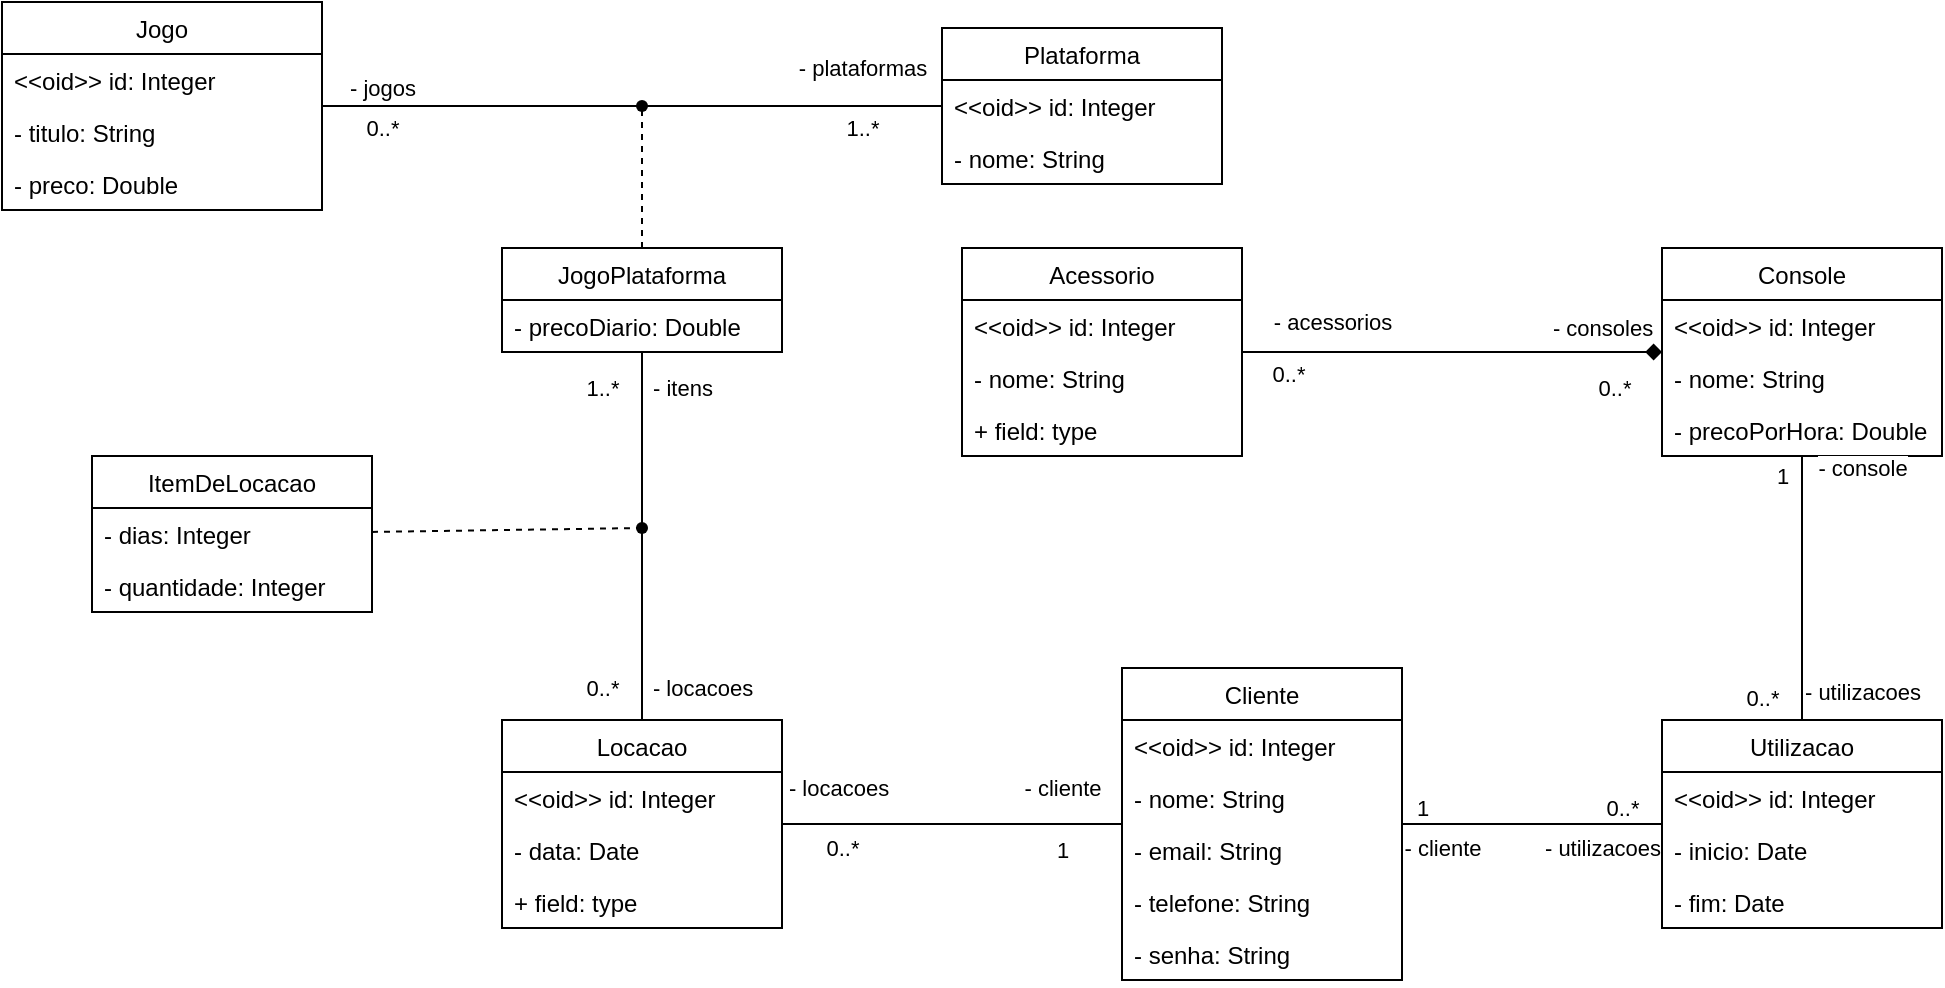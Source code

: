 <mxfile>
    <diagram id="tHJCOmrjwS0XsJFz7_64" name="Page-1">
        <mxGraphModel dx="1189" dy="667" grid="1" gridSize="10" guides="1" tooltips="1" connect="1" arrows="1" fold="1" page="1" pageScale="1" pageWidth="1100" pageHeight="850" math="0" shadow="0">
            <root>
                <mxCell id="0"/>
                <mxCell id="1" parent="0"/>
                <mxCell id="5" value="Jogo" style="swimlane;fontStyle=0;childLayout=stackLayout;horizontal=1;startSize=26;fillColor=none;horizontalStack=0;resizeParent=1;resizeParentMax=0;resizeLast=0;collapsible=1;marginBottom=0;" parent="1" vertex="1">
                    <mxGeometry x="65" y="180" width="160" height="104" as="geometry"/>
                </mxCell>
                <mxCell id="6" value="&lt;&lt;oid&gt;&gt; id: Integer" style="text;strokeColor=none;fillColor=none;align=left;verticalAlign=top;spacingLeft=4;spacingRight=4;overflow=hidden;rotatable=0;points=[[0,0.5],[1,0.5]];portConstraint=eastwest;" parent="5" vertex="1">
                    <mxGeometry y="26" width="160" height="26" as="geometry"/>
                </mxCell>
                <mxCell id="7" value="- titulo: String" style="text;strokeColor=none;fillColor=none;align=left;verticalAlign=top;spacingLeft=4;spacingRight=4;overflow=hidden;rotatable=0;points=[[0,0.5],[1,0.5]];portConstraint=eastwest;" parent="5" vertex="1">
                    <mxGeometry y="52" width="160" height="26" as="geometry"/>
                </mxCell>
                <mxCell id="13" value="- preco: Double" style="text;strokeColor=none;fillColor=none;align=left;verticalAlign=top;spacingLeft=4;spacingRight=4;overflow=hidden;rotatable=0;points=[[0,0.5],[1,0.5]];portConstraint=eastwest;" parent="5" vertex="1">
                    <mxGeometry y="78" width="160" height="26" as="geometry"/>
                </mxCell>
                <mxCell id="9" value="Plataforma" style="swimlane;fontStyle=0;childLayout=stackLayout;horizontal=1;startSize=26;fillColor=none;horizontalStack=0;resizeParent=1;resizeParentMax=0;resizeLast=0;collapsible=1;marginBottom=0;" parent="1" vertex="1">
                    <mxGeometry x="535" y="193" width="140" height="78" as="geometry"/>
                </mxCell>
                <mxCell id="10" value="&lt;&lt;oid&gt;&gt; id: Integer" style="text;strokeColor=none;fillColor=none;align=left;verticalAlign=top;spacingLeft=4;spacingRight=4;overflow=hidden;rotatable=0;points=[[0,0.5],[1,0.5]];portConstraint=eastwest;" parent="9" vertex="1">
                    <mxGeometry y="26" width="140" height="26" as="geometry"/>
                </mxCell>
                <mxCell id="11" value="- nome: String" style="text;strokeColor=none;fillColor=none;align=left;verticalAlign=top;spacingLeft=4;spacingRight=4;overflow=hidden;rotatable=0;points=[[0,0.5],[1,0.5]];portConstraint=eastwest;" parent="9" vertex="1">
                    <mxGeometry y="52" width="140" height="26" as="geometry"/>
                </mxCell>
                <mxCell id="26" style="edgeStyle=elbowEdgeStyle;sketch=0;html=1;endArrow=none;endFill=0;dashed=1;" parent="1" source="15" target="21" edge="1">
                    <mxGeometry relative="1" as="geometry"/>
                </mxCell>
                <mxCell id="44" style="edgeStyle=none;sketch=0;html=1;endArrow=none;endFill=0;" parent="1" source="15" target="43" edge="1">
                    <mxGeometry relative="1" as="geometry"/>
                </mxCell>
                <mxCell id="51" value="1..*" style="edgeLabel;html=1;align=center;verticalAlign=middle;resizable=0;points=[];" parent="44" vertex="1" connectable="0">
                    <mxGeometry x="-0.5" y="1" relative="1" as="geometry">
                        <mxPoint x="-21" y="-4" as="offset"/>
                    </mxGeometry>
                </mxCell>
                <mxCell id="52" value="- itens" style="edgeLabel;html=1;align=center;verticalAlign=middle;resizable=0;points=[];" parent="44" vertex="1" connectable="0">
                    <mxGeometry x="-0.659" y="3" relative="1" as="geometry">
                        <mxPoint x="17" y="3" as="offset"/>
                    </mxGeometry>
                </mxCell>
                <mxCell id="15" value="JogoPlataforma" style="swimlane;fontStyle=0;childLayout=stackLayout;horizontal=1;startSize=26;fillColor=none;horizontalStack=0;resizeParent=1;resizeParentMax=0;resizeLast=0;collapsible=1;marginBottom=0;" parent="1" vertex="1">
                    <mxGeometry x="315" y="303" width="140" height="52" as="geometry"/>
                </mxCell>
                <mxCell id="17" value="- precoDiario: Double" style="text;strokeColor=none;fillColor=none;align=left;verticalAlign=top;spacingLeft=4;spacingRight=4;overflow=hidden;rotatable=0;points=[[0,0.5],[1,0.5]];portConstraint=eastwest;" parent="15" vertex="1">
                    <mxGeometry y="26" width="140" height="26" as="geometry"/>
                </mxCell>
                <mxCell id="24" style="edgeStyle=elbowEdgeStyle;sketch=0;html=1;endArrow=none;endFill=0;" parent="1" source="21" target="9" edge="1">
                    <mxGeometry relative="1" as="geometry"/>
                </mxCell>
                <mxCell id="27" value="- plataformas" style="edgeLabel;html=1;align=center;verticalAlign=middle;resizable=0;points=[];" parent="24" vertex="1" connectable="0">
                    <mxGeometry x="0.763" relative="1" as="geometry">
                        <mxPoint x="-22" y="-19" as="offset"/>
                    </mxGeometry>
                </mxCell>
                <mxCell id="28" value="1..*" style="edgeLabel;html=1;align=center;verticalAlign=middle;resizable=0;points=[];" parent="24" vertex="1" connectable="0">
                    <mxGeometry x="0.469" relative="1" as="geometry">
                        <mxPoint y="11" as="offset"/>
                    </mxGeometry>
                </mxCell>
                <mxCell id="25" style="edgeStyle=elbowEdgeStyle;sketch=0;html=1;endArrow=none;endFill=0;" parent="1" source="21" target="5" edge="1">
                    <mxGeometry relative="1" as="geometry"/>
                </mxCell>
                <mxCell id="29" value="- jogos" style="edgeLabel;html=1;align=center;verticalAlign=middle;resizable=0;points=[];" parent="25" vertex="1" connectable="0">
                    <mxGeometry x="0.822" y="-2" relative="1" as="geometry">
                        <mxPoint x="16" y="-7" as="offset"/>
                    </mxGeometry>
                </mxCell>
                <mxCell id="30" value="0..*" style="edgeLabel;html=1;align=center;verticalAlign=middle;resizable=0;points=[];" parent="25" vertex="1" connectable="0">
                    <mxGeometry x="0.632" relative="1" as="geometry">
                        <mxPoint y="11" as="offset"/>
                    </mxGeometry>
                </mxCell>
                <mxCell id="21" value="" style="shape=waypoint;sketch=0;fillStyle=solid;size=6;pointerEvents=1;points=[];fillColor=none;resizable=0;rotatable=0;perimeter=centerPerimeter;snapToPoint=1;" parent="1" vertex="1">
                    <mxGeometry x="375" y="222" width="20" height="20" as="geometry"/>
                </mxCell>
                <mxCell id="74" style="edgeStyle=none;html=1;endArrow=none;endFill=0;" edge="1" parent="1" source="31" target="70">
                    <mxGeometry relative="1" as="geometry"/>
                </mxCell>
                <mxCell id="76" value="0..*" style="edgeLabel;html=1;align=center;verticalAlign=middle;resizable=0;points=[];" vertex="1" connectable="0" parent="74">
                    <mxGeometry x="-0.739" relative="1" as="geometry">
                        <mxPoint x="93" y="-8" as="offset"/>
                    </mxGeometry>
                </mxCell>
                <mxCell id="77" value="- utilizacoes" style="edgeLabel;html=1;align=center;verticalAlign=middle;resizable=0;points=[];" vertex="1" connectable="0" parent="74">
                    <mxGeometry x="0.415" y="1" relative="1" as="geometry">
                        <mxPoint x="8" y="13" as="offset"/>
                    </mxGeometry>
                </mxCell>
                <mxCell id="78" value="1" style="edgeLabel;html=1;align=center;verticalAlign=middle;resizable=0;points=[];" vertex="1" connectable="0" parent="74">
                    <mxGeometry x="-0.739" y="2" relative="1" as="geometry">
                        <mxPoint x="-7" y="-6" as="offset"/>
                    </mxGeometry>
                </mxCell>
                <mxCell id="83" value="- cliente" style="edgeLabel;html=1;align=center;verticalAlign=middle;resizable=0;points=[];" vertex="1" connectable="0" parent="74">
                    <mxGeometry x="-0.538" relative="1" as="geometry">
                        <mxPoint x="-10" y="12" as="offset"/>
                    </mxGeometry>
                </mxCell>
                <mxCell id="31" value="Cliente" style="swimlane;fontStyle=0;childLayout=stackLayout;horizontal=1;startSize=26;fillColor=none;horizontalStack=0;resizeParent=1;resizeParentMax=0;resizeLast=0;collapsible=1;marginBottom=0;" parent="1" vertex="1">
                    <mxGeometry x="625" y="513" width="140" height="156" as="geometry"/>
                </mxCell>
                <mxCell id="32" value="&lt;&lt;oid&gt;&gt; id: Integer" style="text;strokeColor=none;fillColor=none;align=left;verticalAlign=top;spacingLeft=4;spacingRight=4;overflow=hidden;rotatable=0;points=[[0,0.5],[1,0.5]];portConstraint=eastwest;" parent="31" vertex="1">
                    <mxGeometry y="26" width="140" height="26" as="geometry"/>
                </mxCell>
                <mxCell id="33" value="- nome: String" style="text;strokeColor=none;fillColor=none;align=left;verticalAlign=top;spacingLeft=4;spacingRight=4;overflow=hidden;rotatable=0;points=[[0,0.5],[1,0.5]];portConstraint=eastwest;" parent="31" vertex="1">
                    <mxGeometry y="52" width="140" height="26" as="geometry"/>
                </mxCell>
                <mxCell id="34" value="- email: String" style="text;strokeColor=none;fillColor=none;align=left;verticalAlign=top;spacingLeft=4;spacingRight=4;overflow=hidden;rotatable=0;points=[[0,0.5],[1,0.5]];portConstraint=eastwest;" parent="31" vertex="1">
                    <mxGeometry y="78" width="140" height="26" as="geometry"/>
                </mxCell>
                <mxCell id="35" value="- telefone: String" style="text;strokeColor=none;fillColor=none;align=left;verticalAlign=top;spacingLeft=4;spacingRight=4;overflow=hidden;rotatable=0;points=[[0,0.5],[1,0.5]];portConstraint=eastwest;" parent="31" vertex="1">
                    <mxGeometry y="104" width="140" height="26" as="geometry"/>
                </mxCell>
                <mxCell id="36" value="- senha: String" style="text;strokeColor=none;fillColor=none;align=left;verticalAlign=top;spacingLeft=4;spacingRight=4;overflow=hidden;rotatable=0;points=[[0,0.5],[1,0.5]];portConstraint=eastwest;" parent="31" vertex="1">
                    <mxGeometry y="130" width="140" height="26" as="geometry"/>
                </mxCell>
                <mxCell id="42" style="sketch=0;html=1;endArrow=none;endFill=0;" parent="1" source="37" target="31" edge="1">
                    <mxGeometry relative="1" as="geometry"/>
                </mxCell>
                <mxCell id="55" value="1" style="edgeLabel;html=1;align=center;verticalAlign=middle;resizable=0;points=[];" parent="42" vertex="1" connectable="0">
                    <mxGeometry x="0.753" y="-2" relative="1" as="geometry">
                        <mxPoint x="-9" y="11" as="offset"/>
                    </mxGeometry>
                </mxCell>
                <mxCell id="56" value="- cliente" style="edgeLabel;html=1;align=center;verticalAlign=middle;resizable=0;points=[];" parent="42" vertex="1" connectable="0">
                    <mxGeometry x="0.624" relative="1" as="geometry">
                        <mxPoint x="2" y="-18" as="offset"/>
                    </mxGeometry>
                </mxCell>
                <mxCell id="57" value="0..*" style="edgeLabel;html=1;align=center;verticalAlign=middle;resizable=0;points=[];" parent="42" vertex="1" connectable="0">
                    <mxGeometry x="-0.812" y="1" relative="1" as="geometry">
                        <mxPoint x="14" y="13" as="offset"/>
                    </mxGeometry>
                </mxCell>
                <mxCell id="58" value="- locacoes" style="edgeLabel;html=1;align=center;verticalAlign=middle;resizable=0;points=[];" parent="42" vertex="1" connectable="0">
                    <mxGeometry x="-0.671" y="2" relative="1" as="geometry">
                        <mxPoint y="-16" as="offset"/>
                    </mxGeometry>
                </mxCell>
                <mxCell id="37" value="Locacao" style="swimlane;fontStyle=0;childLayout=stackLayout;horizontal=1;startSize=26;fillColor=none;horizontalStack=0;resizeParent=1;resizeParentMax=0;resizeLast=0;collapsible=1;marginBottom=0;" parent="1" vertex="1">
                    <mxGeometry x="315" y="539" width="140" height="104" as="geometry"/>
                </mxCell>
                <mxCell id="38" value="&lt;&lt;oid&gt;&gt; id: Integer" style="text;strokeColor=none;fillColor=none;align=left;verticalAlign=top;spacingLeft=4;spacingRight=4;overflow=hidden;rotatable=0;points=[[0,0.5],[1,0.5]];portConstraint=eastwest;" parent="37" vertex="1">
                    <mxGeometry y="26" width="140" height="26" as="geometry"/>
                </mxCell>
                <mxCell id="39" value="- data: Date" style="text;strokeColor=none;fillColor=none;align=left;verticalAlign=top;spacingLeft=4;spacingRight=4;overflow=hidden;rotatable=0;points=[[0,0.5],[1,0.5]];portConstraint=eastwest;" parent="37" vertex="1">
                    <mxGeometry y="52" width="140" height="26" as="geometry"/>
                </mxCell>
                <mxCell id="40" value="+ field: type" style="text;strokeColor=none;fillColor=none;align=left;verticalAlign=top;spacingLeft=4;spacingRight=4;overflow=hidden;rotatable=0;points=[[0,0.5],[1,0.5]];portConstraint=eastwest;" parent="37" vertex="1">
                    <mxGeometry y="78" width="140" height="26" as="geometry"/>
                </mxCell>
                <mxCell id="45" style="edgeStyle=none;sketch=0;html=1;endArrow=none;endFill=0;" parent="1" source="43" target="37" edge="1">
                    <mxGeometry relative="1" as="geometry"/>
                </mxCell>
                <mxCell id="53" value="- locacoes" style="edgeLabel;html=1;align=center;verticalAlign=middle;resizable=0;points=[];" parent="45" vertex="1" connectable="0">
                    <mxGeometry x="0.333" y="3" relative="1" as="geometry">
                        <mxPoint x="27" y="16" as="offset"/>
                    </mxGeometry>
                </mxCell>
                <mxCell id="54" value="0..*" style="edgeLabel;html=1;align=center;verticalAlign=middle;resizable=0;points=[];" parent="45" vertex="1" connectable="0">
                    <mxGeometry x="0.583" y="2" relative="1" as="geometry">
                        <mxPoint x="-22" y="4" as="offset"/>
                    </mxGeometry>
                </mxCell>
                <mxCell id="43" value="" style="shape=waypoint;sketch=0;fillStyle=solid;size=6;pointerEvents=1;points=[];fillColor=none;resizable=0;rotatable=0;perimeter=centerPerimeter;snapToPoint=1;" parent="1" vertex="1">
                    <mxGeometry x="375" y="433" width="20" height="20" as="geometry"/>
                </mxCell>
                <mxCell id="50" style="edgeStyle=none;sketch=0;html=1;entryX=0.7;entryY=0.6;entryDx=0;entryDy=0;entryPerimeter=0;endArrow=none;endFill=0;dashed=1;" parent="1" source="46" target="43" edge="1">
                    <mxGeometry relative="1" as="geometry"/>
                </mxCell>
                <mxCell id="46" value="ItemDeLocacao" style="swimlane;fontStyle=0;childLayout=stackLayout;horizontal=1;startSize=26;fillColor=none;horizontalStack=0;resizeParent=1;resizeParentMax=0;resizeLast=0;collapsible=1;marginBottom=0;" parent="1" vertex="1">
                    <mxGeometry x="110" y="407" width="140" height="78" as="geometry"/>
                </mxCell>
                <mxCell id="47" value="- dias: Integer" style="text;strokeColor=none;fillColor=none;align=left;verticalAlign=top;spacingLeft=4;spacingRight=4;overflow=hidden;rotatable=0;points=[[0,0.5],[1,0.5]];portConstraint=eastwest;" parent="46" vertex="1">
                    <mxGeometry y="26" width="140" height="26" as="geometry"/>
                </mxCell>
                <mxCell id="98" value="- quantidade: Integer" style="text;strokeColor=none;fillColor=none;align=left;verticalAlign=top;spacingLeft=4;spacingRight=4;overflow=hidden;rotatable=0;points=[[0,0.5],[1,0.5]];portConstraint=eastwest;" vertex="1" parent="46">
                    <mxGeometry y="52" width="140" height="26" as="geometry"/>
                </mxCell>
                <mxCell id="93" style="edgeStyle=none;html=1;endArrow=none;endFill=0;startArrow=diamond;startFill=1;" edge="1" parent="1" source="59" target="89">
                    <mxGeometry relative="1" as="geometry"/>
                </mxCell>
                <mxCell id="94" value="0..*" style="edgeLabel;html=1;align=center;verticalAlign=middle;resizable=0;points=[];" vertex="1" connectable="0" parent="93">
                    <mxGeometry x="0.787" y="-1" relative="1" as="geometry">
                        <mxPoint y="12" as="offset"/>
                    </mxGeometry>
                </mxCell>
                <mxCell id="95" value="- acessorios" style="edgeLabel;html=1;align=center;verticalAlign=middle;resizable=0;points=[];" vertex="1" connectable="0" parent="93">
                    <mxGeometry x="0.578" relative="1" as="geometry">
                        <mxPoint y="-15" as="offset"/>
                    </mxGeometry>
                </mxCell>
                <mxCell id="96" value="0..*" style="edgeLabel;html=1;align=center;verticalAlign=middle;resizable=0;points=[];" vertex="1" connectable="0" parent="93">
                    <mxGeometry x="-0.771" y="1" relative="1" as="geometry">
                        <mxPoint y="17" as="offset"/>
                    </mxGeometry>
                </mxCell>
                <mxCell id="97" value="- consoles" style="edgeLabel;html=1;align=center;verticalAlign=middle;resizable=0;points=[];" vertex="1" connectable="0" parent="93">
                    <mxGeometry x="-0.733" y="-1" relative="1" as="geometry">
                        <mxPoint x="-2" y="-11" as="offset"/>
                    </mxGeometry>
                </mxCell>
                <mxCell id="59" value="Console" style="swimlane;fontStyle=0;childLayout=stackLayout;horizontal=1;startSize=26;fillColor=none;horizontalStack=0;resizeParent=1;resizeParentMax=0;resizeLast=0;collapsible=1;marginBottom=0;" parent="1" vertex="1">
                    <mxGeometry x="895" y="303" width="140" height="104" as="geometry"/>
                </mxCell>
                <mxCell id="60" value="&lt;&lt;oid&gt;&gt; id: Integer" style="text;strokeColor=none;fillColor=none;align=left;verticalAlign=top;spacingLeft=4;spacingRight=4;overflow=hidden;rotatable=0;points=[[0,0.5],[1,0.5]];portConstraint=eastwest;" parent="59" vertex="1">
                    <mxGeometry y="26" width="140" height="26" as="geometry"/>
                </mxCell>
                <mxCell id="61" value="- nome: String" style="text;strokeColor=none;fillColor=none;align=left;verticalAlign=top;spacingLeft=4;spacingRight=4;overflow=hidden;rotatable=0;points=[[0,0.5],[1,0.5]];portConstraint=eastwest;" parent="59" vertex="1">
                    <mxGeometry y="52" width="140" height="26" as="geometry"/>
                </mxCell>
                <mxCell id="88" value="- precoPorHora: Double" style="text;strokeColor=none;fillColor=none;align=left;verticalAlign=top;spacingLeft=4;spacingRight=4;overflow=hidden;rotatable=0;points=[[0,0.5],[1,0.5]];portConstraint=eastwest;" vertex="1" parent="59">
                    <mxGeometry y="78" width="140" height="26" as="geometry"/>
                </mxCell>
                <mxCell id="75" style="edgeStyle=none;html=1;endArrow=none;endFill=0;" edge="1" parent="1" source="70" target="59">
                    <mxGeometry relative="1" as="geometry"/>
                </mxCell>
                <mxCell id="84" value="0..*" style="edgeLabel;html=1;align=center;verticalAlign=middle;resizable=0;points=[];" vertex="1" connectable="0" parent="75">
                    <mxGeometry x="-0.754" y="4" relative="1" as="geometry">
                        <mxPoint x="-16" y="5" as="offset"/>
                    </mxGeometry>
                </mxCell>
                <mxCell id="85" value="- utilizacoes" style="edgeLabel;html=1;align=center;verticalAlign=middle;resizable=0;points=[];" vertex="1" connectable="0" parent="75">
                    <mxGeometry x="-0.789" y="-2" relative="1" as="geometry">
                        <mxPoint x="28" as="offset"/>
                    </mxGeometry>
                </mxCell>
                <mxCell id="86" value="1" style="edgeLabel;html=1;align=center;verticalAlign=middle;resizable=0;points=[];" vertex="1" connectable="0" parent="75">
                    <mxGeometry x="0.708" y="2" relative="1" as="geometry">
                        <mxPoint x="-8" y="-10" as="offset"/>
                    </mxGeometry>
                </mxCell>
                <mxCell id="87" value="- console" style="edgeLabel;html=1;align=center;verticalAlign=middle;resizable=0;points=[];" vertex="1" connectable="0" parent="75">
                    <mxGeometry x="0.52" y="1" relative="1" as="geometry">
                        <mxPoint x="31" y="-26" as="offset"/>
                    </mxGeometry>
                </mxCell>
                <mxCell id="70" value="Utilizacao" style="swimlane;fontStyle=0;childLayout=stackLayout;horizontal=1;startSize=26;fillColor=none;horizontalStack=0;resizeParent=1;resizeParentMax=0;resizeLast=0;collapsible=1;marginBottom=0;" vertex="1" parent="1">
                    <mxGeometry x="895" y="539" width="140" height="104" as="geometry"/>
                </mxCell>
                <mxCell id="71" value="&lt;&lt;oid&gt;&gt; id: Integer" style="text;strokeColor=none;fillColor=none;align=left;verticalAlign=top;spacingLeft=4;spacingRight=4;overflow=hidden;rotatable=0;points=[[0,0.5],[1,0.5]];portConstraint=eastwest;" vertex="1" parent="70">
                    <mxGeometry y="26" width="140" height="26" as="geometry"/>
                </mxCell>
                <mxCell id="72" value="- inicio: Date" style="text;strokeColor=none;fillColor=none;align=left;verticalAlign=top;spacingLeft=4;spacingRight=4;overflow=hidden;rotatable=0;points=[[0,0.5],[1,0.5]];portConstraint=eastwest;" vertex="1" parent="70">
                    <mxGeometry y="52" width="140" height="26" as="geometry"/>
                </mxCell>
                <mxCell id="73" value="- fim: Date" style="text;strokeColor=none;fillColor=none;align=left;verticalAlign=top;spacingLeft=4;spacingRight=4;overflow=hidden;rotatable=0;points=[[0,0.5],[1,0.5]];portConstraint=eastwest;" vertex="1" parent="70">
                    <mxGeometry y="78" width="140" height="26" as="geometry"/>
                </mxCell>
                <mxCell id="89" value="Acessorio" style="swimlane;fontStyle=0;childLayout=stackLayout;horizontal=1;startSize=26;fillColor=none;horizontalStack=0;resizeParent=1;resizeParentMax=0;resizeLast=0;collapsible=1;marginBottom=0;" vertex="1" parent="1">
                    <mxGeometry x="545" y="303" width="140" height="104" as="geometry"/>
                </mxCell>
                <mxCell id="90" value="&lt;&lt;oid&gt;&gt; id: Integer" style="text;strokeColor=none;fillColor=none;align=left;verticalAlign=top;spacingLeft=4;spacingRight=4;overflow=hidden;rotatable=0;points=[[0,0.5],[1,0.5]];portConstraint=eastwest;" vertex="1" parent="89">
                    <mxGeometry y="26" width="140" height="26" as="geometry"/>
                </mxCell>
                <mxCell id="91" value="- nome: String" style="text;strokeColor=none;fillColor=none;align=left;verticalAlign=top;spacingLeft=4;spacingRight=4;overflow=hidden;rotatable=0;points=[[0,0.5],[1,0.5]];portConstraint=eastwest;" vertex="1" parent="89">
                    <mxGeometry y="52" width="140" height="26" as="geometry"/>
                </mxCell>
                <mxCell id="92" value="+ field: type" style="text;strokeColor=none;fillColor=none;align=left;verticalAlign=top;spacingLeft=4;spacingRight=4;overflow=hidden;rotatable=0;points=[[0,0.5],[1,0.5]];portConstraint=eastwest;" vertex="1" parent="89">
                    <mxGeometry y="78" width="140" height="26" as="geometry"/>
                </mxCell>
            </root>
        </mxGraphModel>
    </diagram>
</mxfile>